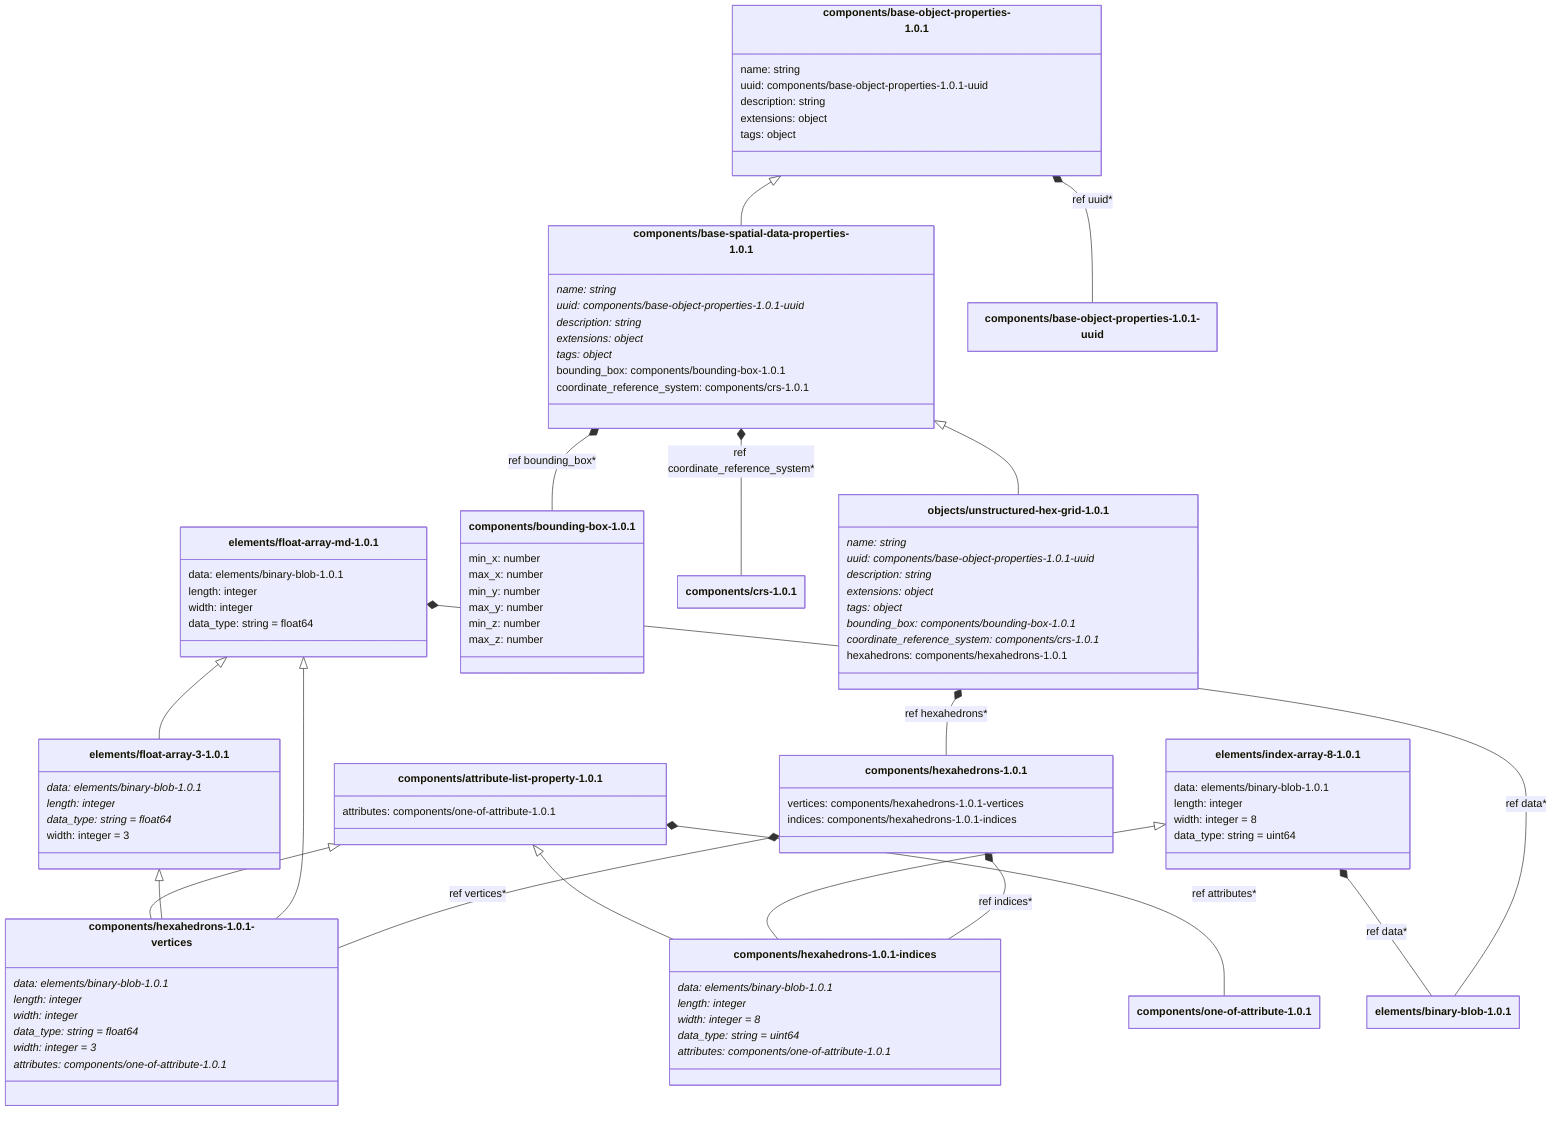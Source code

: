 ---
config:
    class:
        hideEmptyMembersBox: true
---

classDiagram
    class `components/base-object-properties-1.0.1`:::schemaComponent {
        name: string
        uuid: components/base-object-properties-1.0.1-uuid
        description: string
        extensions: object
        tags: object
    }
    class `components/base-spatial-data-properties-1.0.1`:::schemaComponent {
        name: string*
        uuid: components/base-object-properties-1.0.1-uuid*
        description: string*
        extensions: object*
        tags: object*
        bounding_box: components/bounding-box-1.0.1
        coordinate_reference_system: components/crs-1.0.1
    }
    `components/base-object-properties-1.0.1` <|-- `components/base-spatial-data-properties-1.0.1`
    class `objects/unstructured-hex-grid-1.0.1`:::schemaObject {
        name: string*
        uuid: components/base-object-properties-1.0.1-uuid*
        description: string*
        extensions: object*
        tags: object*
        bounding_box: components/bounding-box-1.0.1*
        coordinate_reference_system: components/crs-1.0.1*
        hexahedrons: components/hexahedrons-1.0.1
    }
    `components/base-spatial-data-properties-1.0.1` <|-- `objects/unstructured-hex-grid-1.0.1`
    `components/base-object-properties-1.0.1` *-- `components/base-object-properties-1.0.1-uuid` : ref uuid*
    `components/base-spatial-data-properties-1.0.1` *-- `components/bounding-box-1.0.1` : ref bounding_box*
    `components/base-spatial-data-properties-1.0.1` *-- `components/crs-1.0.1` : ref coordinate_reference_system*
    `objects/unstructured-hex-grid-1.0.1` *-- `components/hexahedrons-1.0.1` : ref hexahedrons*
    class `components/base-object-properties-1.0.1-uuid`:::schemaImplicit {
    }
    class `components/bounding-box-1.0.1`:::schemaComponent {
        min_x: number
        max_x: number
        min_y: number
        max_y: number
        min_z: number
        max_z: number
    }
    class `components/crs-1.0.1`:::schemaComponent {
    }
    class `components/hexahedrons-1.0.1`:::schemaComponent {
        vertices: components/hexahedrons-1.0.1-vertices
        indices: components/hexahedrons-1.0.1-indices
    }
    `components/hexahedrons-1.0.1` *-- `components/hexahedrons-1.0.1-vertices` : ref vertices*
    `components/hexahedrons-1.0.1` *-- `components/hexahedrons-1.0.1-indices` : ref indices*
    class `elements/float-array-md-1.0.1`:::schemaElement {
        data: elements/binary-blob-1.0.1
        length: integer
        width: integer
        data_type: string = float64
    }
    class `elements/float-array-3-1.0.1`:::schemaElement {
        data: elements/binary-blob-1.0.1*
        length: integer*
        data_type: string = float64*
        width: integer = 3
    }
    `elements/float-array-md-1.0.1` <|-- `elements/float-array-3-1.0.1`
    class `components/attribute-list-property-1.0.1`:::schemaComponent {
        attributes: components/one-of-attribute-1.0.1
    }
    class `components/hexahedrons-1.0.1-vertices`:::schemaImplicit {
        data: elements/binary-blob-1.0.1*
        length: integer*
        width: integer*
        data_type: string = float64*
        width: integer = 3*
        attributes: components/one-of-attribute-1.0.1*
    }
    `elements/float-array-md-1.0.1` <|-- `components/hexahedrons-1.0.1-vertices`
    `elements/float-array-3-1.0.1` <|-- `components/hexahedrons-1.0.1-vertices`
    `components/attribute-list-property-1.0.1` <|-- `components/hexahedrons-1.0.1-vertices`
    `elements/float-array-md-1.0.1` *-- `elements/binary-blob-1.0.1` : ref data*
    `components/attribute-list-property-1.0.1` *-- `components/one-of-attribute-1.0.1` : ref attributes*
    class `components/one-of-attribute-1.0.1`:::schemaComponent {
    }
    class `elements/binary-blob-1.0.1`:::schemaElement {
    }
    class `elements/index-array-8-1.0.1`:::schemaElement {
        data: elements/binary-blob-1.0.1
        length: integer
        width: integer = 8
        data_type: string = uint64
    }
    class `components/hexahedrons-1.0.1-indices`:::schemaImplicit {
        data: elements/binary-blob-1.0.1*
        length: integer*
        width: integer = 8*
        data_type: string = uint64*
        attributes: components/one-of-attribute-1.0.1*
    }
    `elements/index-array-8-1.0.1` <|-- `components/hexahedrons-1.0.1-indices`
    `components/attribute-list-property-1.0.1` <|-- `components/hexahedrons-1.0.1-indices`
    `elements/index-array-8-1.0.1` *-- `elements/binary-blob-1.0.1` : ref data*